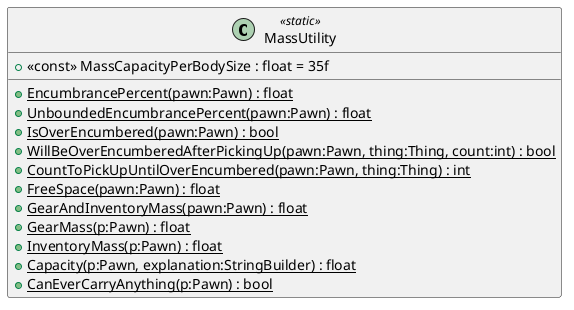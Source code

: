 @startuml
class MassUtility <<static>> {
    + <<const>> MassCapacityPerBodySize : float = 35f
    + {static} EncumbrancePercent(pawn:Pawn) : float
    + {static} UnboundedEncumbrancePercent(pawn:Pawn) : float
    + {static} IsOverEncumbered(pawn:Pawn) : bool
    + {static} WillBeOverEncumberedAfterPickingUp(pawn:Pawn, thing:Thing, count:int) : bool
    + {static} CountToPickUpUntilOverEncumbered(pawn:Pawn, thing:Thing) : int
    + {static} FreeSpace(pawn:Pawn) : float
    + {static} GearAndInventoryMass(pawn:Pawn) : float
    + {static} GearMass(p:Pawn) : float
    + {static} InventoryMass(p:Pawn) : float
    + {static} Capacity(p:Pawn, explanation:StringBuilder) : float
    + {static} CanEverCarryAnything(p:Pawn) : bool
}
@enduml
